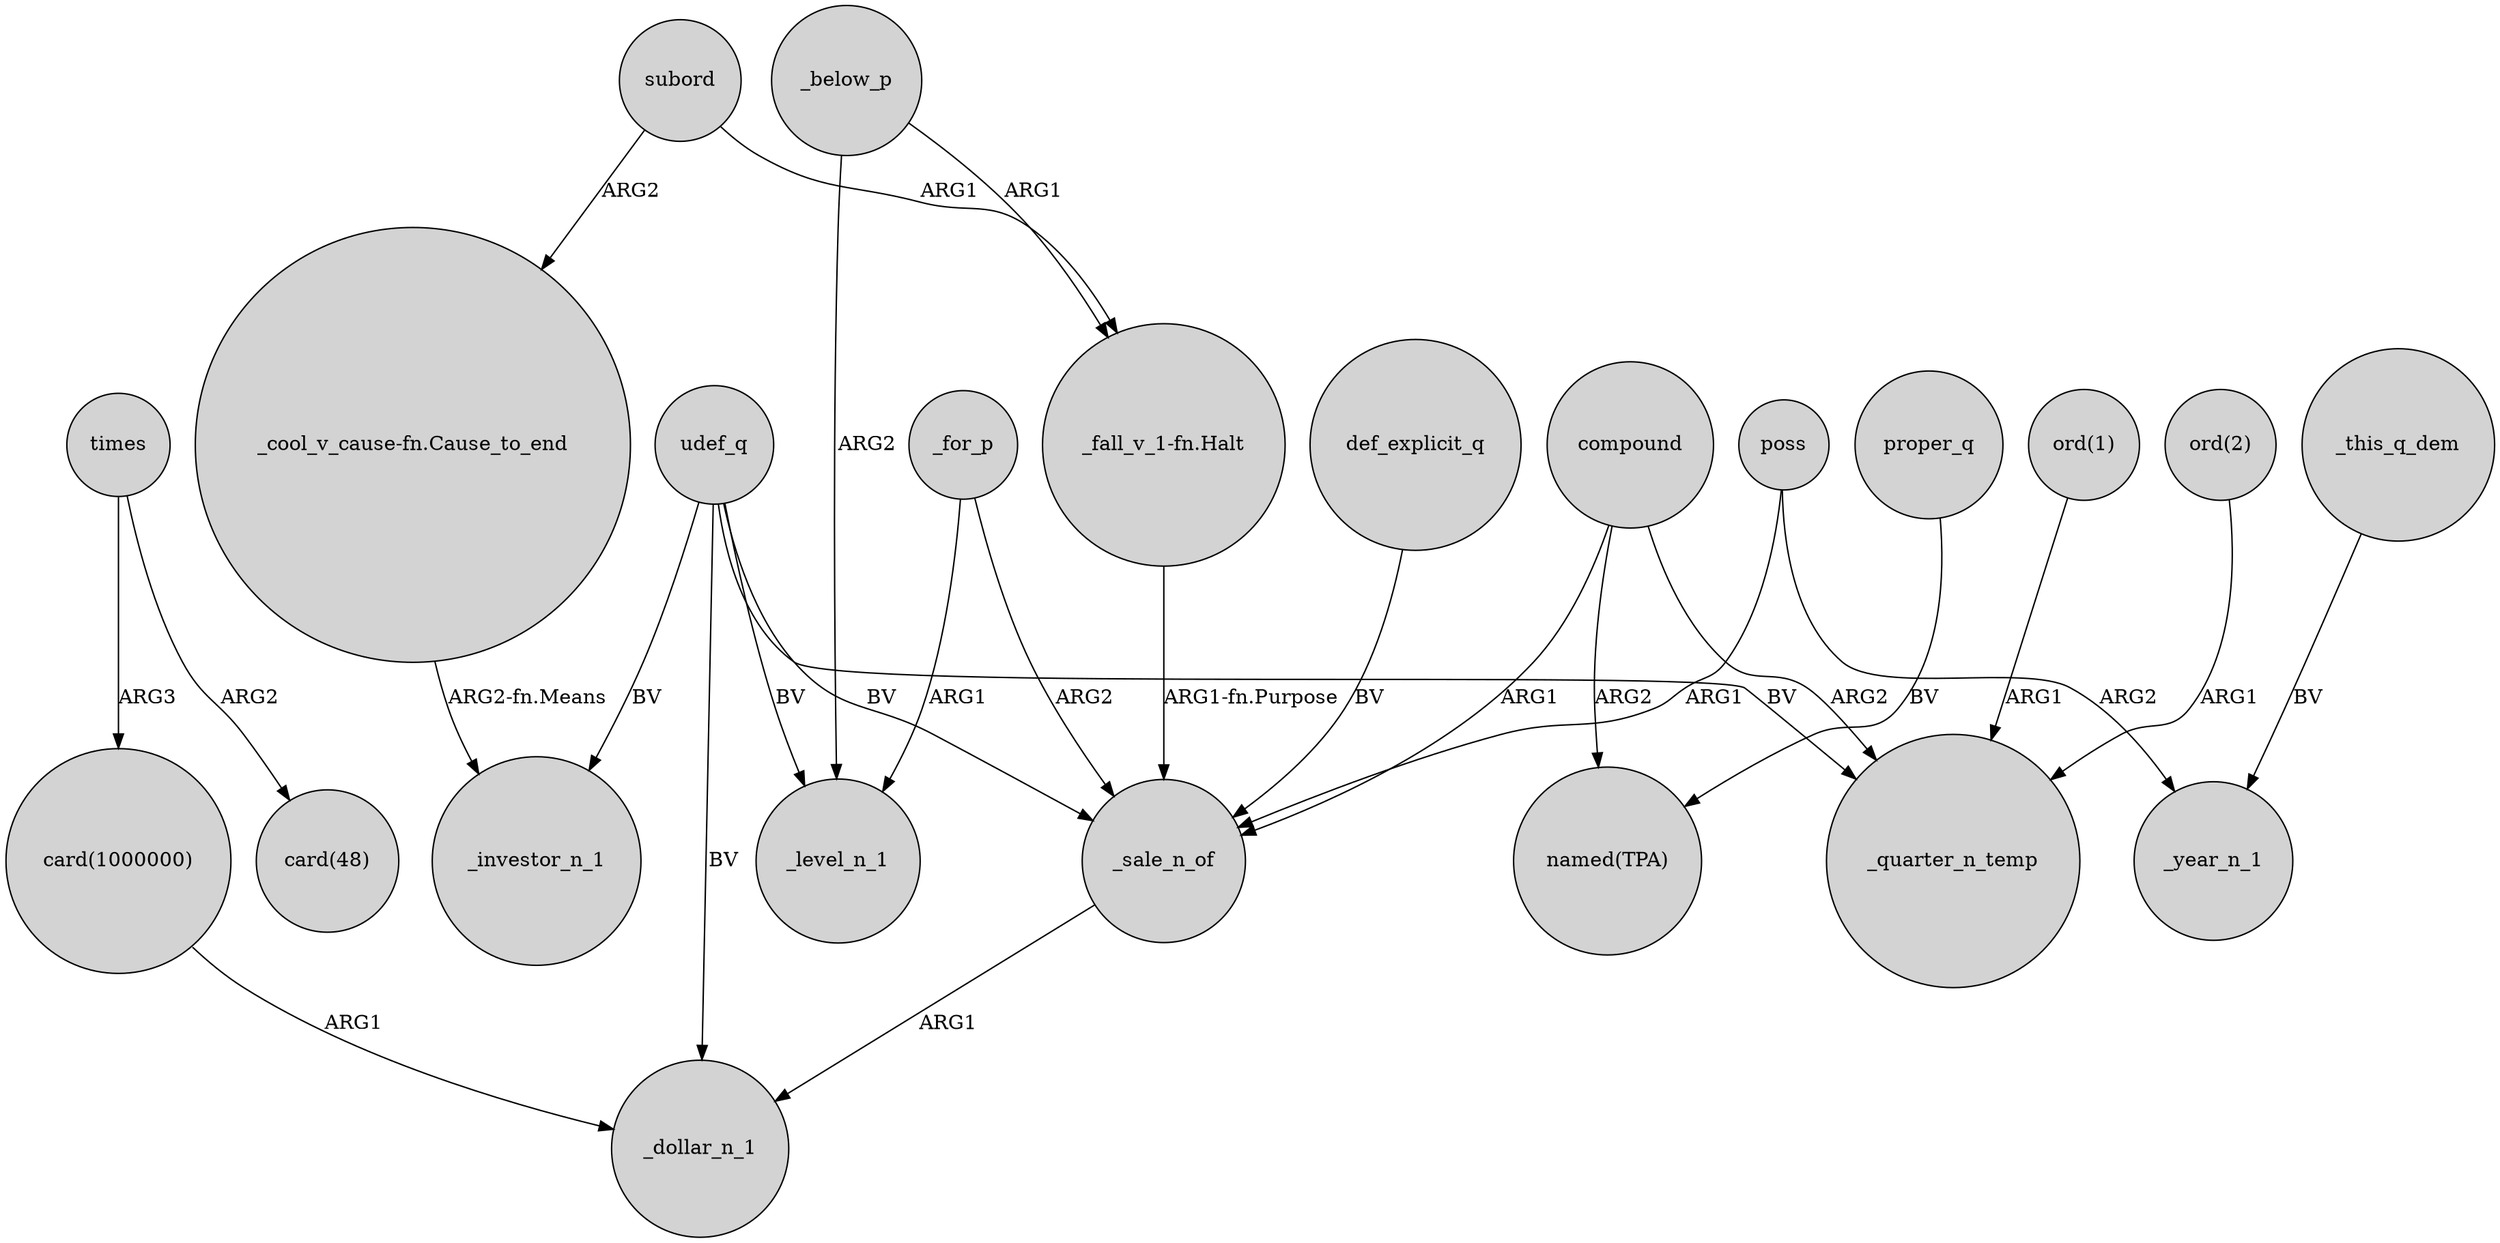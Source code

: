 digraph {
	node [shape=circle style=filled]
	subord -> "_fall_v_1-fn.Halt" [label=ARG1]
	_for_p -> _level_n_1 [label=ARG1]
	_for_p -> _sale_n_of [label=ARG2]
	times -> "card(1000000)" [label=ARG3]
	poss -> _year_n_1 [label=ARG2]
	udef_q -> _sale_n_of [label=BV]
	"_cool_v_cause-fn.Cause_to_end" -> _investor_n_1 [label="ARG2-fn.Means"]
	compound -> "named(TPA)" [label=ARG2]
	def_explicit_q -> _sale_n_of [label=BV]
	_below_p -> _level_n_1 [label=ARG2]
	times -> "card(48)" [label=ARG2]
	compound -> _quarter_n_temp [label=ARG2]
	udef_q -> _level_n_1 [label=BV]
	subord -> "_cool_v_cause-fn.Cause_to_end" [label=ARG2]
	udef_q -> _dollar_n_1 [label=BV]
	"ord(1)" -> _quarter_n_temp [label=ARG1]
	"card(1000000)" -> _dollar_n_1 [label=ARG1]
	_this_q_dem -> _year_n_1 [label=BV]
	udef_q -> _quarter_n_temp [label=BV]
	"ord(2)" -> _quarter_n_temp [label=ARG1]
	_below_p -> "_fall_v_1-fn.Halt" [label=ARG1]
	udef_q -> _investor_n_1 [label=BV]
	_sale_n_of -> _dollar_n_1 [label=ARG1]
	"_fall_v_1-fn.Halt" -> _sale_n_of [label="ARG1-fn.Purpose"]
	poss -> _sale_n_of [label=ARG1]
	compound -> _sale_n_of [label=ARG1]
	proper_q -> "named(TPA)" [label=BV]
}
